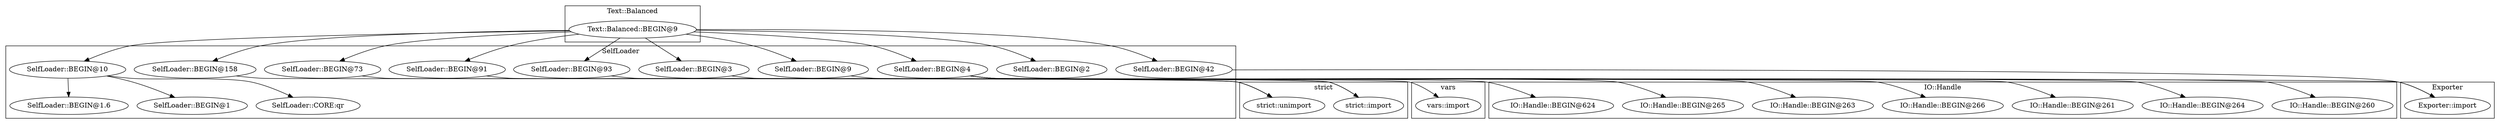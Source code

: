 digraph {
graph [overlap=false]
subgraph cluster_vars {
	label="vars";
	"vars::import";
}
subgraph cluster_strict {
	label="strict";
	"strict::import";
	"strict::unimport";
}
subgraph cluster_SelfLoader {
	label="SelfLoader";
	"SelfLoader::BEGIN@158";
	"SelfLoader::BEGIN@1.6";
	"SelfLoader::BEGIN@2";
	"SelfLoader::BEGIN@1";
	"SelfLoader::BEGIN@73";
	"SelfLoader::BEGIN@91";
	"SelfLoader::BEGIN@10";
	"SelfLoader::BEGIN@3";
	"SelfLoader::BEGIN@9";
	"SelfLoader::BEGIN@4";
	"SelfLoader::CORE:qr";
	"SelfLoader::BEGIN@42";
	"SelfLoader::BEGIN@93";
}
subgraph cluster_IO_Handle {
	label="IO::Handle";
	"IO::Handle::BEGIN@260";
	"IO::Handle::BEGIN@264";
	"IO::Handle::BEGIN@261";
	"IO::Handle::BEGIN@266";
	"IO::Handle::BEGIN@263";
	"IO::Handle::BEGIN@265";
	"IO::Handle::BEGIN@624";
}
subgraph cluster_Text_Balanced {
	label="Text::Balanced";
	"Text::Balanced::BEGIN@9";
}
subgraph cluster_Exporter {
	label="Exporter";
	"Exporter::import";
}
"SelfLoader::BEGIN@10" -> "SelfLoader::BEGIN@1";
"SelfLoader::BEGIN@4" -> "IO::Handle::BEGIN@266";
"Text::Balanced::BEGIN@9" -> "SelfLoader::BEGIN@3";
"SelfLoader::BEGIN@42" -> "Exporter::import";
"SelfLoader::BEGIN@4" -> "Exporter::import";
"Text::Balanced::BEGIN@9" -> "SelfLoader::BEGIN@42";
"Text::Balanced::BEGIN@9" -> "SelfLoader::BEGIN@158";
"SelfLoader::BEGIN@158" -> "strict::unimport";
"SelfLoader::BEGIN@91" -> "strict::unimport";
"SelfLoader::BEGIN@73" -> "strict::unimport";
"Text::Balanced::BEGIN@9" -> "SelfLoader::BEGIN@91";
"Text::Balanced::BEGIN@9" -> "SelfLoader::BEGIN@4";
"Text::Balanced::BEGIN@9" -> "SelfLoader::BEGIN@93";
"SelfLoader::BEGIN@4" -> "IO::Handle::BEGIN@263";
"SelfLoader::BEGIN@4" -> "IO::Handle::BEGIN@624";
"SelfLoader::BEGIN@4" -> "IO::Handle::BEGIN@260";
"SelfLoader::BEGIN@4" -> "IO::Handle::BEGIN@261";
"SelfLoader::BEGIN@10" -> "SelfLoader::CORE:qr";
"SelfLoader::BEGIN@9" -> "vars::import";
"SelfLoader::BEGIN@4" -> "IO::Handle::BEGIN@264";
"SelfLoader::BEGIN@10" -> "SelfLoader::BEGIN@1.6";
"Text::Balanced::BEGIN@9" -> "SelfLoader::BEGIN@2";
"Text::Balanced::BEGIN@9" -> "SelfLoader::BEGIN@9";
"Text::Balanced::BEGIN@9" -> "SelfLoader::BEGIN@73";
"Text::Balanced::BEGIN@9" -> "SelfLoader::BEGIN@10";
"SelfLoader::BEGIN@3" -> "strict::import";
"SelfLoader::BEGIN@93" -> "strict::import";
"SelfLoader::BEGIN@4" -> "IO::Handle::BEGIN@265";
}
